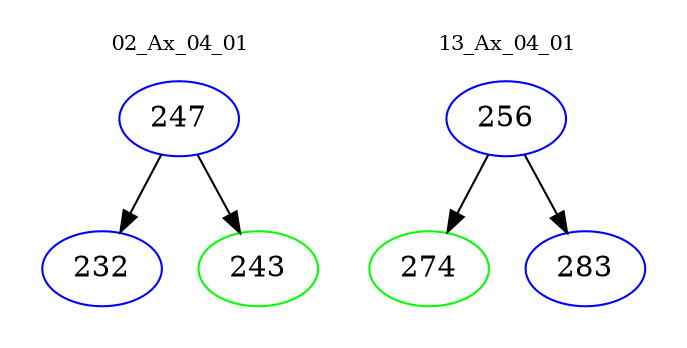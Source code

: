 digraph{
subgraph cluster_0 {
color = white
label = "02_Ax_04_01";
fontsize=10;
T0_247 [label="247", color="blue"]
T0_247 -> T0_232 [color="black"]
T0_232 [label="232", color="blue"]
T0_247 -> T0_243 [color="black"]
T0_243 [label="243", color="green"]
}
subgraph cluster_1 {
color = white
label = "13_Ax_04_01";
fontsize=10;
T1_256 [label="256", color="blue"]
T1_256 -> T1_274 [color="black"]
T1_274 [label="274", color="green"]
T1_256 -> T1_283 [color="black"]
T1_283 [label="283", color="blue"]
}
}
